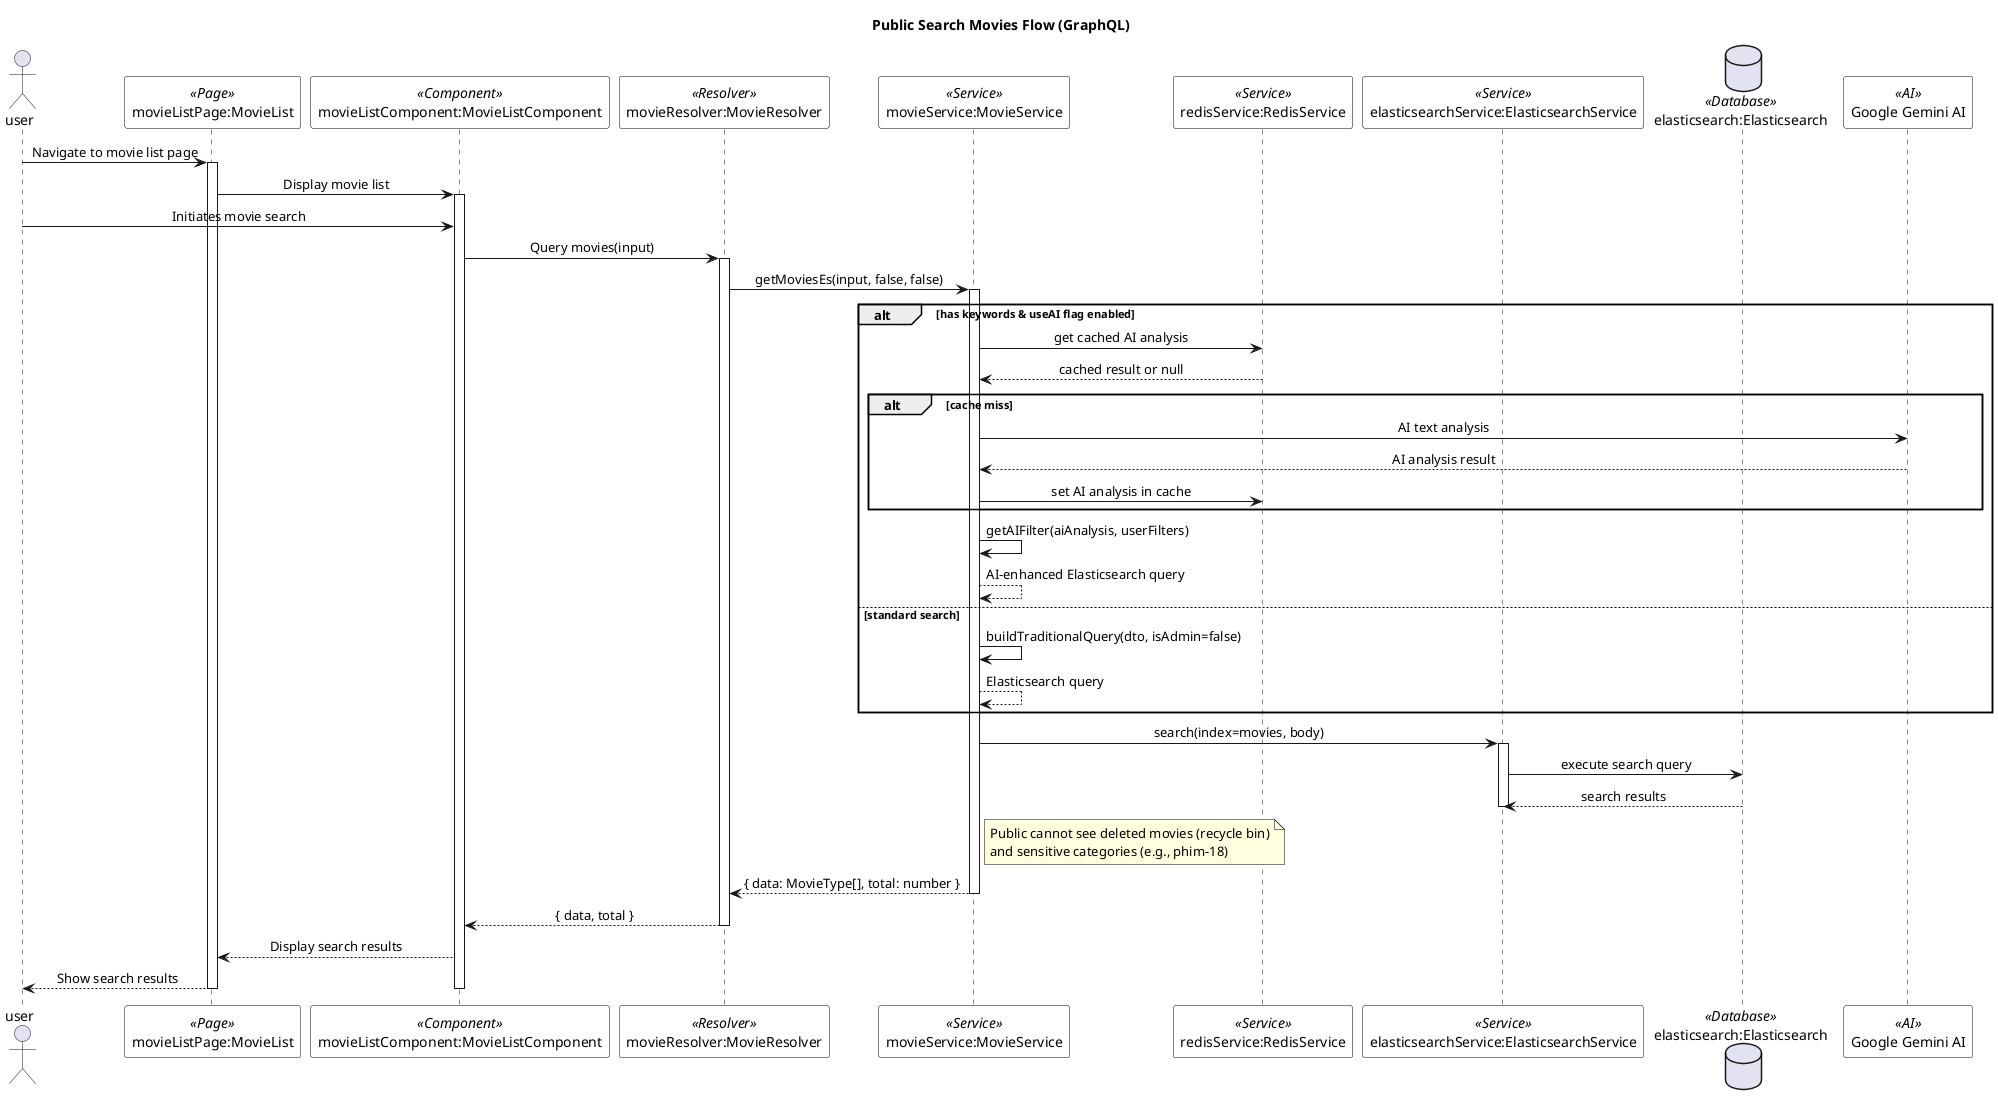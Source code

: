 @startuml Public Search Movies Flow (GraphQL)

skinparam SequenceMessageAlignment center
skinparam SequenceBoxBackgroundColor white
skinparam SequenceBoxBorderColor black
skinparam NoteBackgroundColor lightyellow
skinparam NoteBorderColor black
skinparam ParticipantBackgroundColor white
skinparam ParticipantBorderColor black

title Public Search Movies Flow (GraphQL)

actor "user" as user
participant "movieListPage:MovieList" as movieListPage <<Page>>
participant "movieListComponent:MovieListComponent" as movieListComponent <<Component>>
participant "movieResolver:MovieResolver" as movieResolver <<Resolver>>
participant "movieService:MovieService" as movieService <<Service>>
participant "redisService:RedisService" as redisService <<Service>>
participant "elasticsearchService:ElasticsearchService" as elasticsearchService <<Service>>
database "elasticsearch:Elasticsearch" as elasticsearch <<Database>>
participant "Google Gemini AI" as googleGeminiAI <<AI>>

user -> movieListPage : Navigate to movie list page
activate movieListPage
movieListPage -> movieListComponent : Display movie list
activate movieListComponent
user -> movieListComponent : Initiates movie search
movieListComponent -> movieResolver : Query movies(input)
activate movieResolver
movieResolver -> movieService : getMoviesEs(input, false, false)
activate movieService
alt has keywords & useAI flag enabled
    movieService -> redisService : get cached AI analysis
    redisService --> movieService : cached result or null
    alt cache miss
        movieService -> googleGeminiAI : AI text analysis
        googleGeminiAI --> movieService : AI analysis result
        movieService -> redisService : set AI analysis in cache
    end
    movieService -> movieService : getAIFilter(aiAnalysis, userFilters)
    movieService --> movieService : AI-enhanced Elasticsearch query
else standard search
    movieService -> movieService : buildTraditionalQuery(dto, isAdmin=false)
    movieService --> movieService : Elasticsearch query
end
movieService -> elasticsearchService : search(index=movies, body)
activate elasticsearchService
elasticsearchService -> elasticsearch : execute search query
elasticsearch --> elasticsearchService : search results
note right of movieService
  Public cannot see deleted movies (recycle bin)
  and sensitive categories (e.g., phim-18)
end note
deactivate elasticsearchService
movieService --> movieResolver : { data: MovieType[], total: number }
deactivate movieService
movieResolver --> movieListComponent : { data, total }
deactivate movieResolver
movieListComponent --> movieListPage : Display search results
movieListPage --> user : Show search results
deactivate movieListComponent
deactivate movieListPage

@enduml

